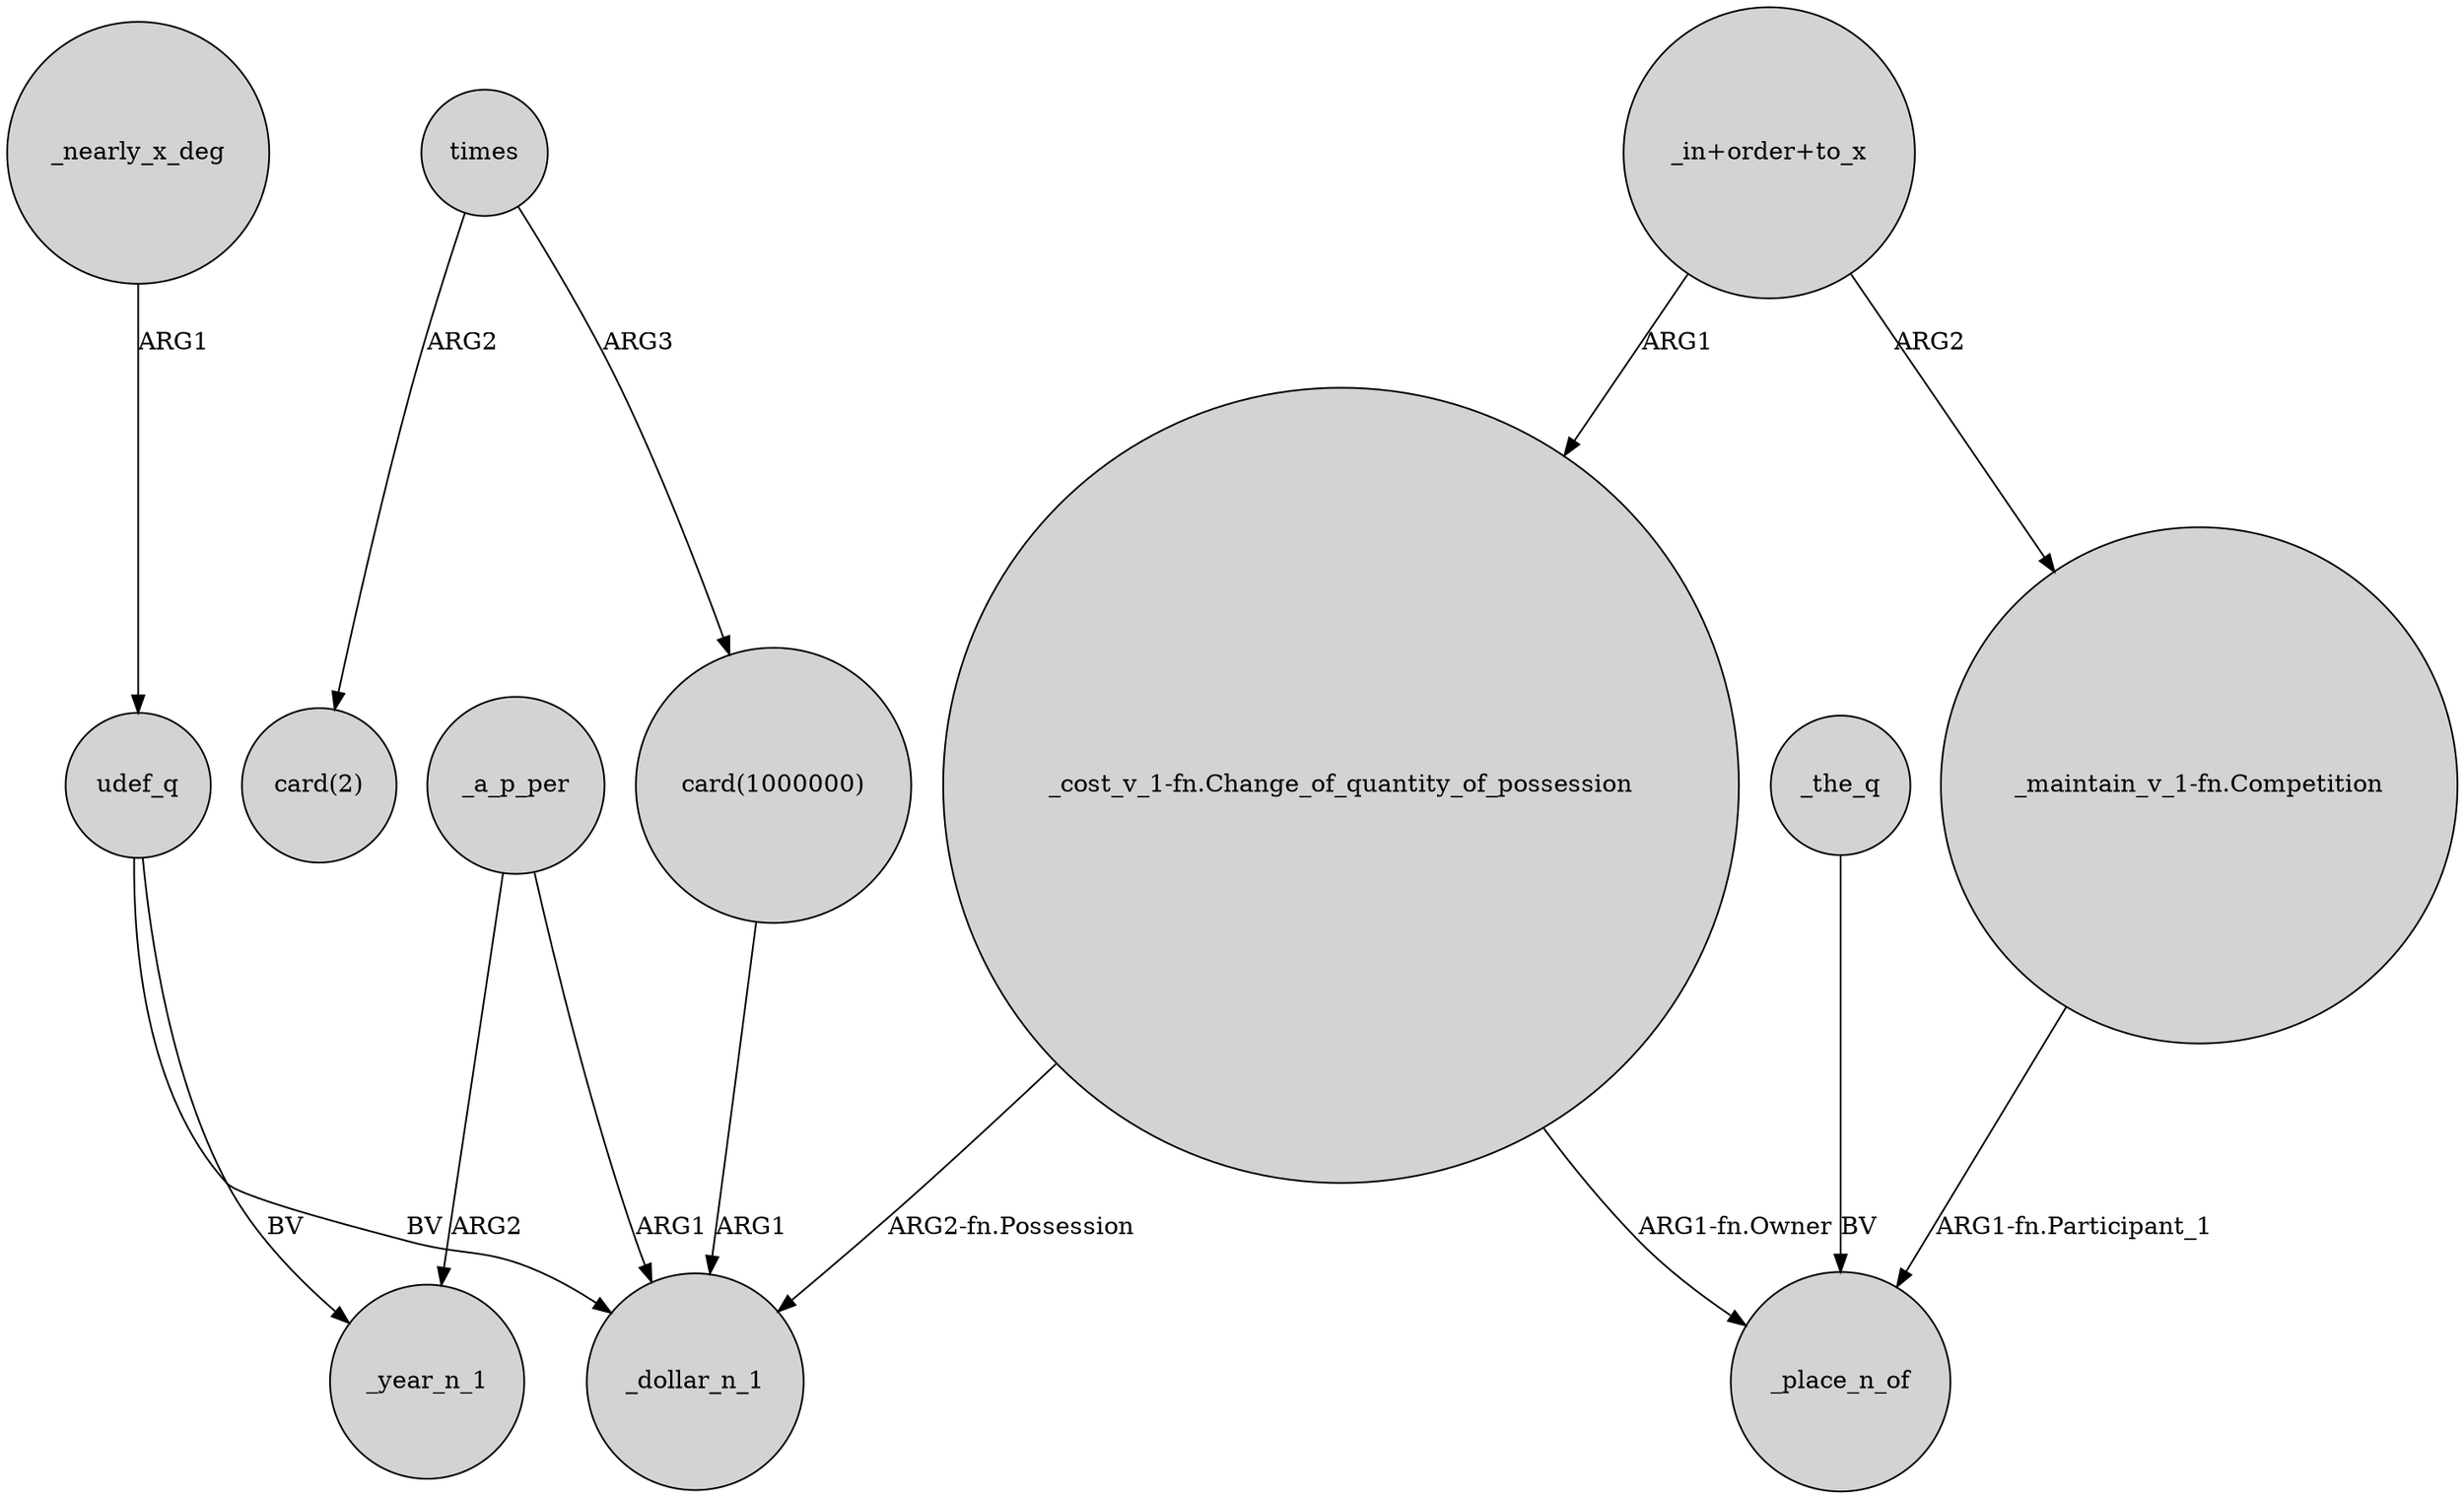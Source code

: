 digraph {
	node [shape=circle style=filled]
	times -> "card(1000000)" [label=ARG3]
	_a_p_per -> _year_n_1 [label=ARG2]
	"_cost_v_1-fn.Change_of_quantity_of_possession" -> _place_n_of [label="ARG1-fn.Owner"]
	udef_q -> _year_n_1 [label=BV]
	_the_q -> _place_n_of [label=BV]
	"_in+order+to_x" -> "_maintain_v_1-fn.Competition" [label=ARG2]
	_nearly_x_deg -> udef_q [label=ARG1]
	udef_q -> _dollar_n_1 [label=BV]
	"card(1000000)" -> _dollar_n_1 [label=ARG1]
	"_in+order+to_x" -> "_cost_v_1-fn.Change_of_quantity_of_possession" [label=ARG1]
	"_cost_v_1-fn.Change_of_quantity_of_possession" -> _dollar_n_1 [label="ARG2-fn.Possession"]
	"_maintain_v_1-fn.Competition" -> _place_n_of [label="ARG1-fn.Participant_1"]
	_a_p_per -> _dollar_n_1 [label=ARG1]
	times -> "card(2)" [label=ARG2]
}
